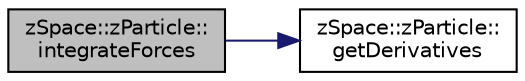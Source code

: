digraph "zSpace::zParticle::integrateForces"
{
 // LATEX_PDF_SIZE
  edge [fontname="Helvetica",fontsize="10",labelfontname="Helvetica",labelfontsize="10"];
  node [fontname="Helvetica",fontsize="10",shape=record];
  rankdir="LR";
  Node62 [label="zSpace::zParticle::\lintegrateForces",height=0.2,width=0.4,color="black", fillcolor="grey75", style="filled", fontcolor="black",tooltip="This method intergrates the force and compute the derivatives."];
  Node62 -> Node63 [color="midnightblue",fontsize="10",style="solid",fontname="Helvetica"];
  Node63 [label="zSpace::zParticle::\lgetDerivatives",height=0.2,width=0.4,color="black", fillcolor="white", style="filled",URL="$classz_space_1_1z_particle.html#a031a2499e0e1a32fb9a1d8fe6c3b6df8",tooltip="This method computes the derivatives."];
}
